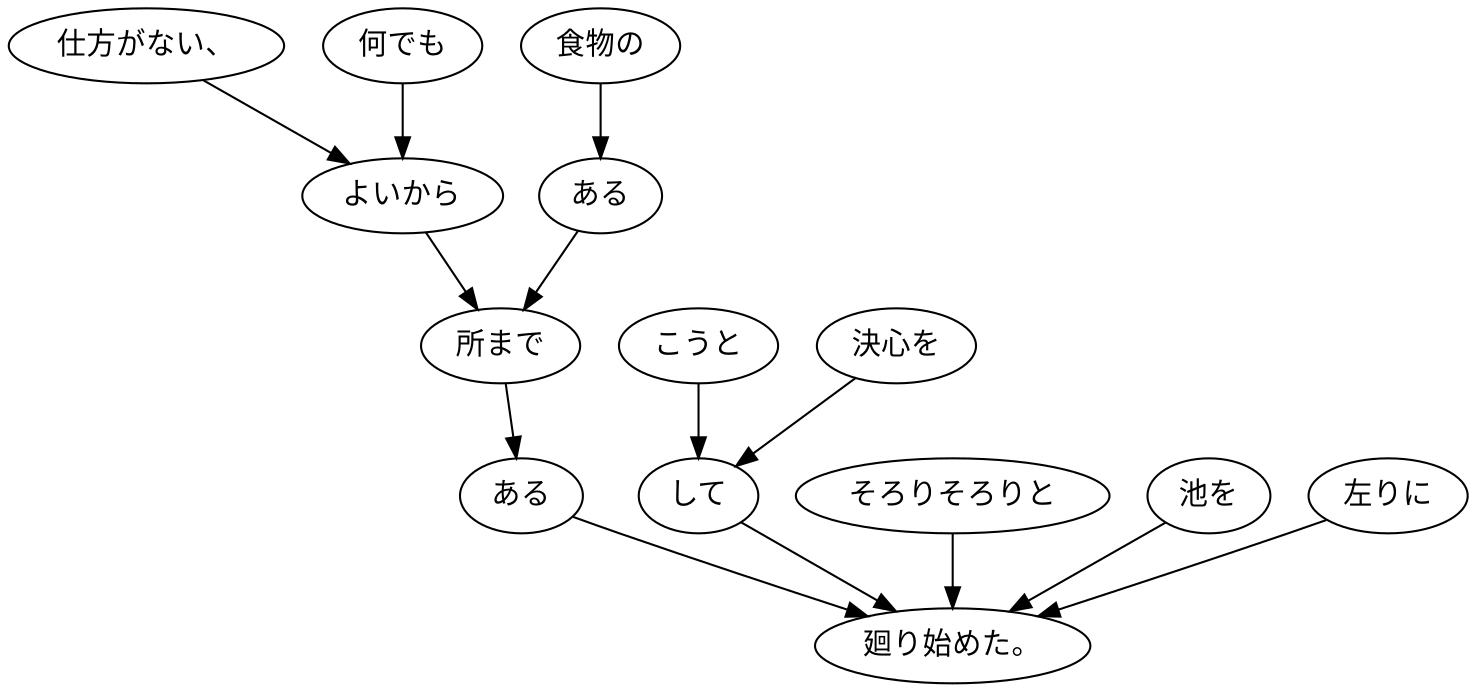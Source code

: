 digraph graph38 {
	node0 [label="仕方がない、"];
	node1 [label="何でも"];
	node2 [label="よいから"];
	node3 [label="食物の"];
	node4 [label="ある"];
	node5 [label="所まで"];
	node6 [label="ある"];
	node7 [label="こうと"];
	node8 [label="決心を"];
	node9 [label="して"];
	node10 [label="そろりそろりと"];
	node11 [label="池を"];
	node12 [label="左りに"];
	node13 [label="廻り始めた。"];
	node0 -> node2;
	node1 -> node2;
	node2 -> node5;
	node3 -> node4;
	node4 -> node5;
	node5 -> node6;
	node6 -> node13;
	node7 -> node9;
	node8 -> node9;
	node9 -> node13;
	node10 -> node13;
	node11 -> node13;
	node12 -> node13;
}
